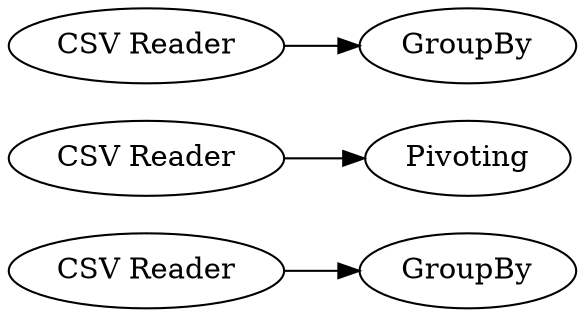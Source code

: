 digraph {
	"7686007839188245494_3" [label="CSV Reader"]
	"7686007839188245494_7" [label=Pivoting]
	"7686007839188245494_4" [label="CSV Reader"]
	"7686007839188245494_1" [label="CSV Reader"]
	"7686007839188245494_5" [label=GroupBy]
	"7686007839188245494_6" [label=GroupBy]
	"7686007839188245494_4" -> "7686007839188245494_7"
	"7686007839188245494_1" -> "7686007839188245494_5"
	"7686007839188245494_3" -> "7686007839188245494_6"
	rankdir=LR
}
